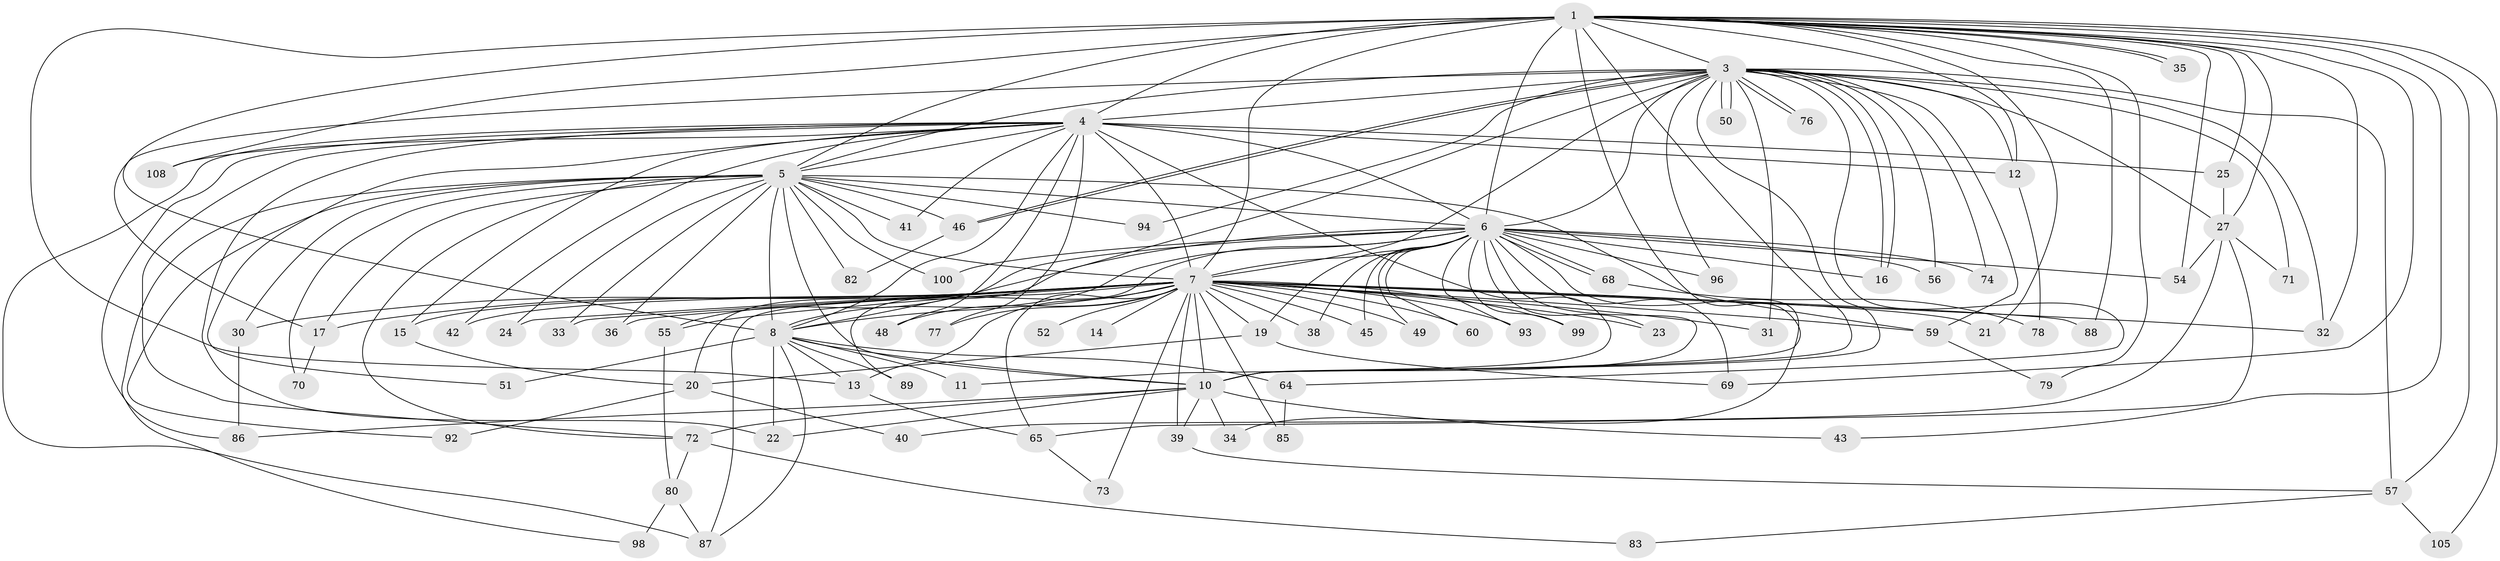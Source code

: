 // original degree distribution, {20: 0.009259259259259259, 16: 0.018518518518518517, 32: 0.009259259259259259, 22: 0.009259259259259259, 24: 0.009259259259259259, 28: 0.018518518518518517, 17: 0.009259259259259259, 26: 0.009259259259259259, 2: 0.5740740740740741, 3: 0.2037037037037037, 4: 0.09259259259259259, 7: 0.009259259259259259, 6: 0.009259259259259259, 5: 0.018518518518518517}
// Generated by graph-tools (version 1.1) at 2025/41/03/06/25 10:41:37]
// undirected, 79 vertices, 186 edges
graph export_dot {
graph [start="1"]
  node [color=gray90,style=filled];
  1 [super="+2"];
  3 [super="+67"];
  4 [super="+29"];
  5 [super="+58"];
  6 [super="+18"];
  7 [super="+9"];
  8 [super="+53"];
  10 [super="+103"];
  11;
  12 [super="+26"];
  13 [super="+44"];
  14;
  15;
  16 [super="+91"];
  17 [super="+61"];
  19;
  20 [super="+28"];
  21;
  22 [super="+37"];
  23;
  24;
  25;
  27 [super="+47"];
  30 [super="+104"];
  31;
  32 [super="+63"];
  33;
  34;
  35;
  36;
  38;
  39 [super="+101"];
  40;
  41;
  42;
  43;
  45;
  46;
  48;
  49;
  50 [super="+106"];
  51;
  52;
  54 [super="+84"];
  55;
  56;
  57 [super="+66"];
  59 [super="+62"];
  60;
  64;
  65 [super="+75"];
  68;
  69 [super="+90"];
  70;
  71;
  72 [super="+81"];
  73;
  74;
  76;
  77;
  78;
  79;
  80 [super="+97"];
  82;
  83;
  85 [super="+102"];
  86;
  87 [super="+95"];
  88;
  89;
  92;
  93;
  94;
  96 [super="+107"];
  98;
  99;
  100;
  105;
  108;
  1 -- 3 [weight=2];
  1 -- 4 [weight=3];
  1 -- 5 [weight=2];
  1 -- 6 [weight=2];
  1 -- 7 [weight=4];
  1 -- 8 [weight=2];
  1 -- 10 [weight=2];
  1 -- 11;
  1 -- 21;
  1 -- 25;
  1 -- 27;
  1 -- 32;
  1 -- 35;
  1 -- 35;
  1 -- 43;
  1 -- 79;
  1 -- 105;
  1 -- 69;
  1 -- 12;
  1 -- 108;
  1 -- 13;
  1 -- 54;
  1 -- 88;
  1 -- 57;
  3 -- 4 [weight=2];
  3 -- 5;
  3 -- 6;
  3 -- 7 [weight=2];
  3 -- 8;
  3 -- 10;
  3 -- 16;
  3 -- 16;
  3 -- 17;
  3 -- 27;
  3 -- 31;
  3 -- 46;
  3 -- 46;
  3 -- 50 [weight=2];
  3 -- 50;
  3 -- 56;
  3 -- 57;
  3 -- 59;
  3 -- 64;
  3 -- 71;
  3 -- 74;
  3 -- 76;
  3 -- 76;
  3 -- 94;
  3 -- 96;
  3 -- 12;
  3 -- 32;
  4 -- 5;
  4 -- 6;
  4 -- 7 [weight=2];
  4 -- 8;
  4 -- 10;
  4 -- 12;
  4 -- 15;
  4 -- 22;
  4 -- 25;
  4 -- 41;
  4 -- 42;
  4 -- 51;
  4 -- 77;
  4 -- 86;
  4 -- 87;
  4 -- 108;
  4 -- 48;
  4 -- 72;
  5 -- 6;
  5 -- 7 [weight=2];
  5 -- 8;
  5 -- 10;
  5 -- 24;
  5 -- 30;
  5 -- 33;
  5 -- 36;
  5 -- 41;
  5 -- 59;
  5 -- 70;
  5 -- 72;
  5 -- 82;
  5 -- 92;
  5 -- 94;
  5 -- 98;
  5 -- 100;
  5 -- 46;
  5 -- 17;
  6 -- 7 [weight=2];
  6 -- 8 [weight=2];
  6 -- 10 [weight=2];
  6 -- 23;
  6 -- 34;
  6 -- 38;
  6 -- 45;
  6 -- 49;
  6 -- 68;
  6 -- 68;
  6 -- 69;
  6 -- 74;
  6 -- 89;
  6 -- 93;
  6 -- 96 [weight=2];
  6 -- 99;
  6 -- 100;
  6 -- 56;
  6 -- 19;
  6 -- 55;
  6 -- 60;
  6 -- 54;
  6 -- 16;
  6 -- 20;
  7 -- 8 [weight=3];
  7 -- 10 [weight=2];
  7 -- 14 [weight=2];
  7 -- 17;
  7 -- 19;
  7 -- 21;
  7 -- 23;
  7 -- 24;
  7 -- 30;
  7 -- 32;
  7 -- 36;
  7 -- 38;
  7 -- 49;
  7 -- 60;
  7 -- 73;
  7 -- 77;
  7 -- 88;
  7 -- 99;
  7 -- 65;
  7 -- 13;
  7 -- 15;
  7 -- 85 [weight=2];
  7 -- 93;
  7 -- 31;
  7 -- 33;
  7 -- 39 [weight=2];
  7 -- 42;
  7 -- 45;
  7 -- 48;
  7 -- 52;
  7 -- 55;
  7 -- 87;
  7 -- 59;
  8 -- 10;
  8 -- 11;
  8 -- 13;
  8 -- 51;
  8 -- 64;
  8 -- 89;
  8 -- 87;
  8 -- 22;
  10 -- 22;
  10 -- 34;
  10 -- 39;
  10 -- 43;
  10 -- 72;
  10 -- 86;
  12 -- 78;
  13 -- 65;
  15 -- 20;
  17 -- 70;
  19 -- 20;
  19 -- 69;
  20 -- 40;
  20 -- 92;
  25 -- 27;
  27 -- 40;
  27 -- 54;
  27 -- 71;
  27 -- 65;
  30 -- 86;
  39 -- 57;
  46 -- 82;
  55 -- 80;
  57 -- 83;
  57 -- 105;
  59 -- 79;
  64 -- 85;
  65 -- 73;
  68 -- 78;
  72 -- 80;
  72 -- 83;
  80 -- 98;
  80 -- 87;
}
